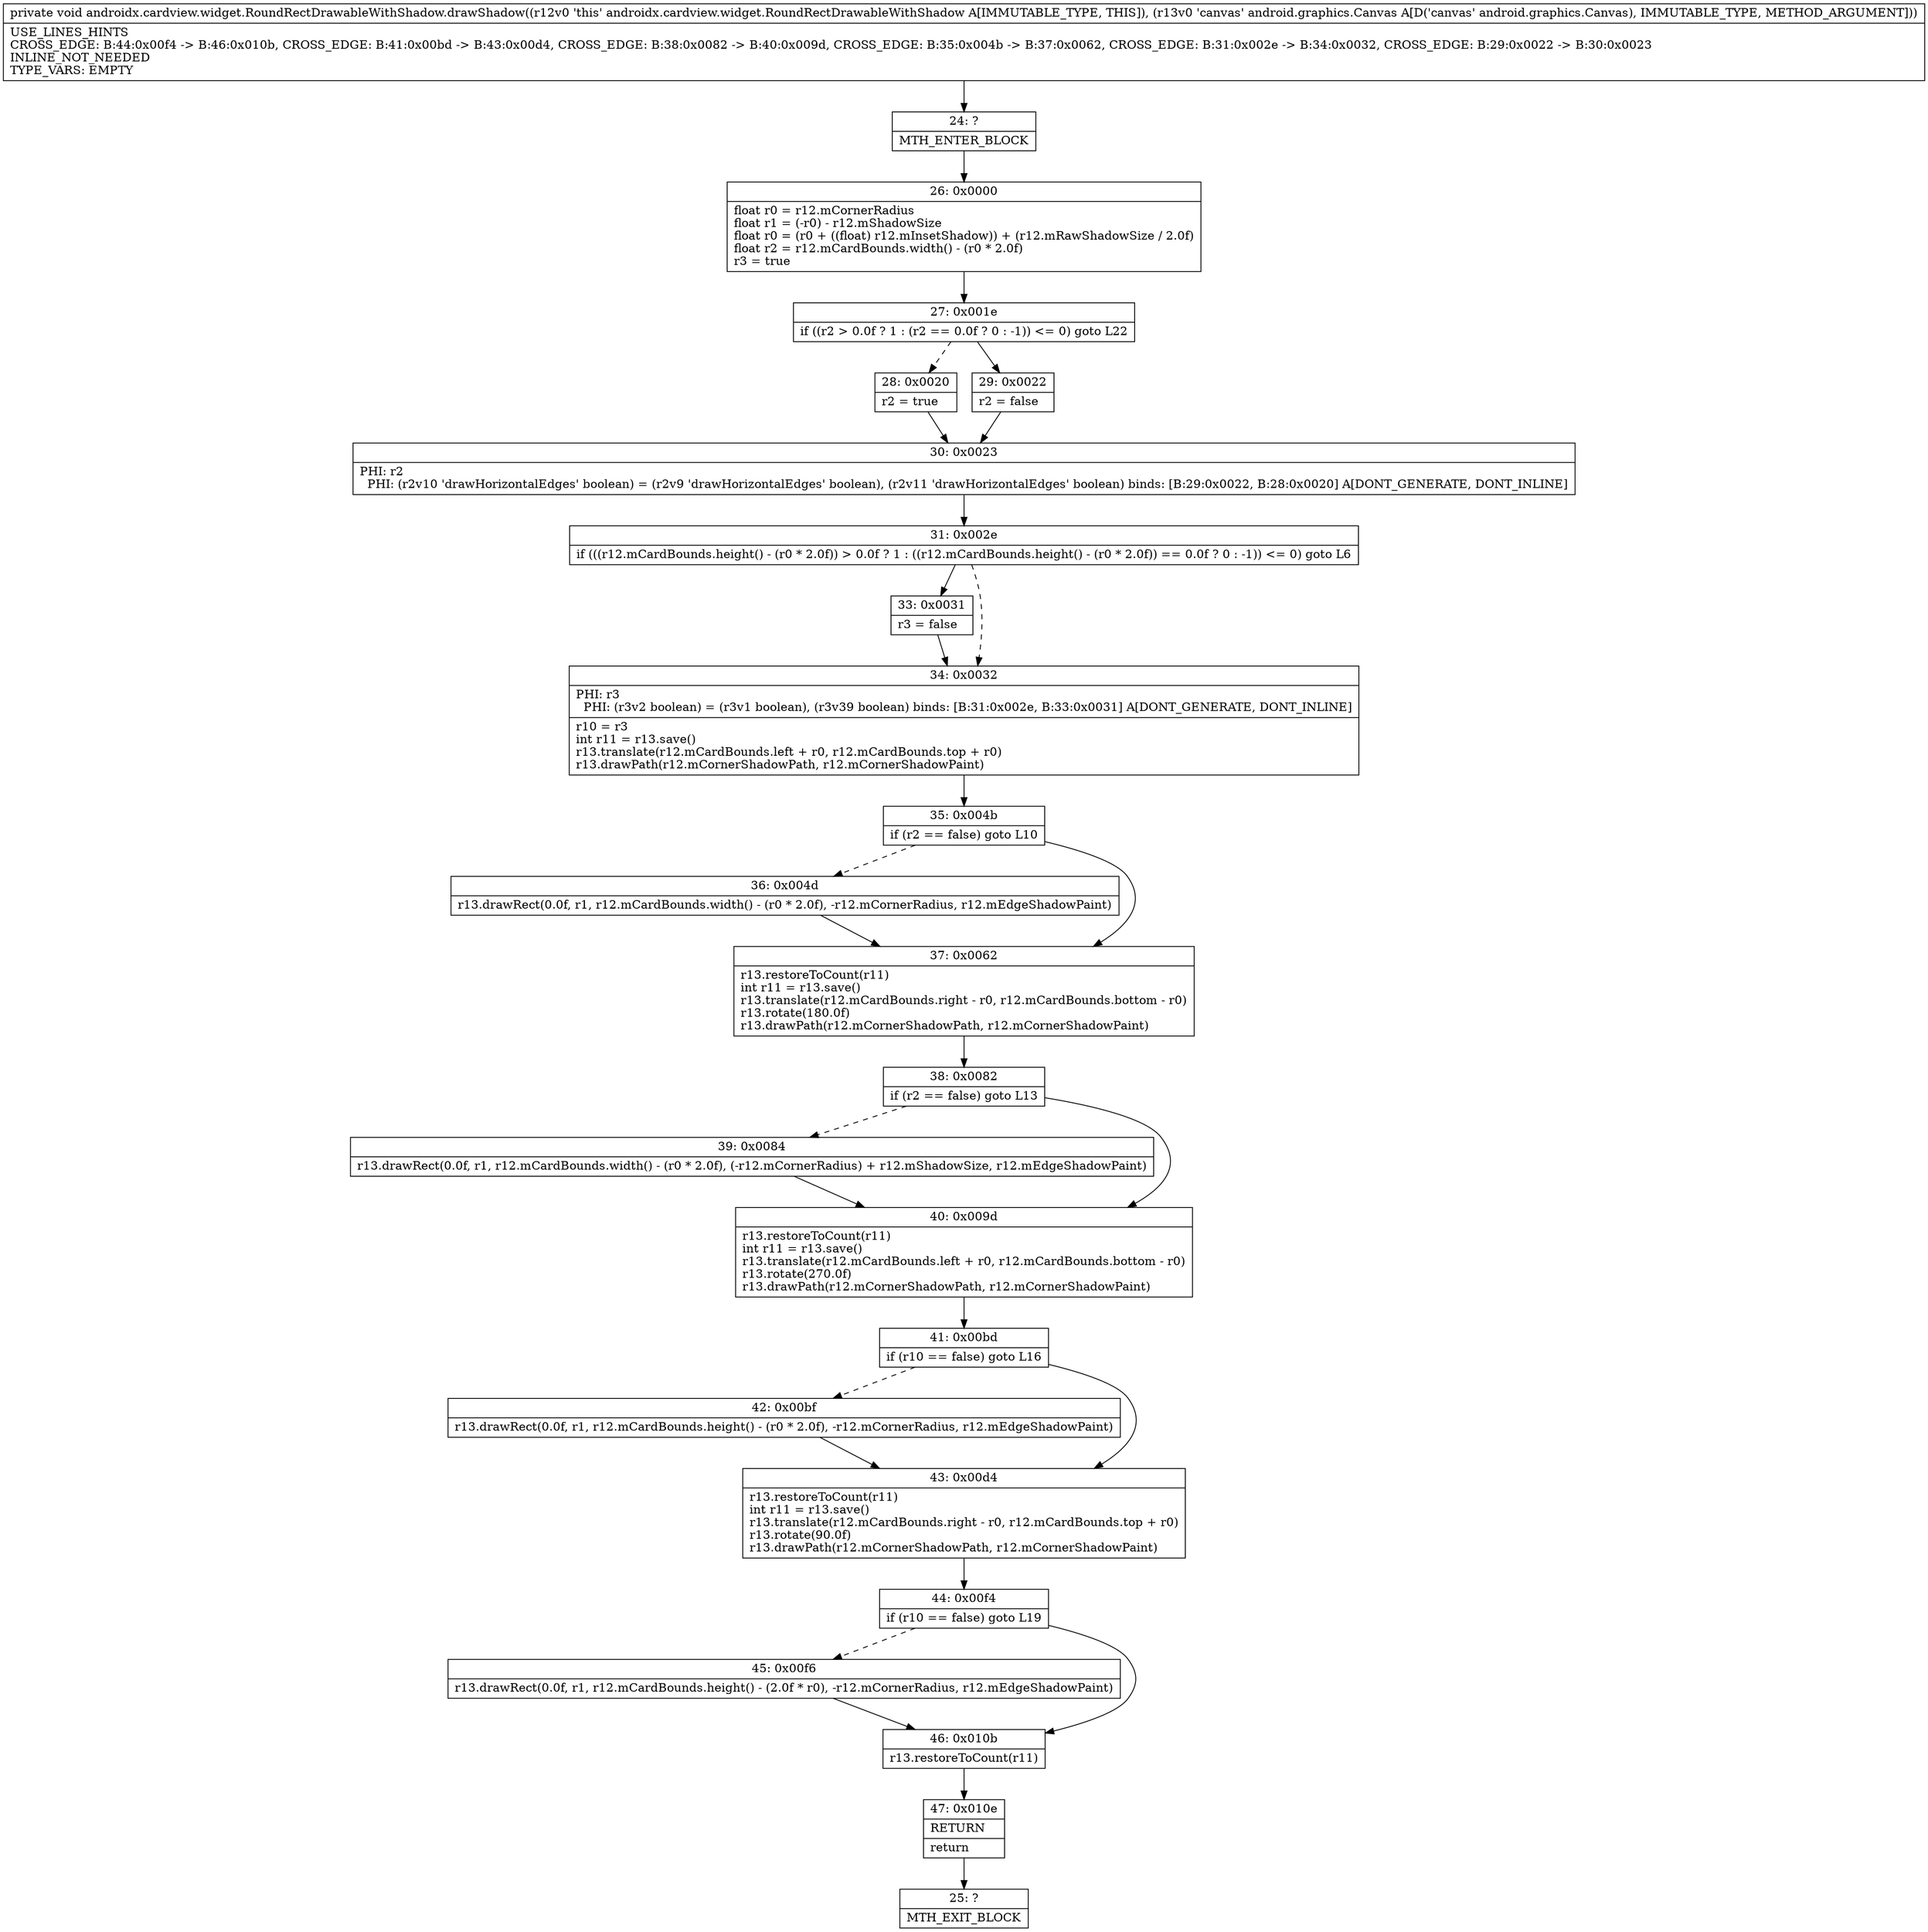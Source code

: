 digraph "CFG forandroidx.cardview.widget.RoundRectDrawableWithShadow.drawShadow(Landroid\/graphics\/Canvas;)V" {
Node_24 [shape=record,label="{24\:\ ?|MTH_ENTER_BLOCK\l}"];
Node_26 [shape=record,label="{26\:\ 0x0000|float r0 = r12.mCornerRadius\lfloat r1 = (\-r0) \- r12.mShadowSize\lfloat r0 = (r0 + ((float) r12.mInsetShadow)) + (r12.mRawShadowSize \/ 2.0f)\lfloat r2 = r12.mCardBounds.width() \- (r0 * 2.0f)\lr3 = true\l}"];
Node_27 [shape=record,label="{27\:\ 0x001e|if ((r2 \> 0.0f ? 1 : (r2 == 0.0f ? 0 : \-1)) \<= 0) goto L22\l}"];
Node_28 [shape=record,label="{28\:\ 0x0020|r2 = true\l}"];
Node_30 [shape=record,label="{30\:\ 0x0023|PHI: r2 \l  PHI: (r2v10 'drawHorizontalEdges' boolean) = (r2v9 'drawHorizontalEdges' boolean), (r2v11 'drawHorizontalEdges' boolean) binds: [B:29:0x0022, B:28:0x0020] A[DONT_GENERATE, DONT_INLINE]\l}"];
Node_31 [shape=record,label="{31\:\ 0x002e|if (((r12.mCardBounds.height() \- (r0 * 2.0f)) \> 0.0f ? 1 : ((r12.mCardBounds.height() \- (r0 * 2.0f)) == 0.0f ? 0 : \-1)) \<= 0) goto L6\l}"];
Node_33 [shape=record,label="{33\:\ 0x0031|r3 = false\l}"];
Node_34 [shape=record,label="{34\:\ 0x0032|PHI: r3 \l  PHI: (r3v2 boolean) = (r3v1 boolean), (r3v39 boolean) binds: [B:31:0x002e, B:33:0x0031] A[DONT_GENERATE, DONT_INLINE]\l|r10 = r3\lint r11 = r13.save()\lr13.translate(r12.mCardBounds.left + r0, r12.mCardBounds.top + r0)\lr13.drawPath(r12.mCornerShadowPath, r12.mCornerShadowPaint)\l}"];
Node_35 [shape=record,label="{35\:\ 0x004b|if (r2 == false) goto L10\l}"];
Node_36 [shape=record,label="{36\:\ 0x004d|r13.drawRect(0.0f, r1, r12.mCardBounds.width() \- (r0 * 2.0f), \-r12.mCornerRadius, r12.mEdgeShadowPaint)\l}"];
Node_37 [shape=record,label="{37\:\ 0x0062|r13.restoreToCount(r11)\lint r11 = r13.save()\lr13.translate(r12.mCardBounds.right \- r0, r12.mCardBounds.bottom \- r0)\lr13.rotate(180.0f)\lr13.drawPath(r12.mCornerShadowPath, r12.mCornerShadowPaint)\l}"];
Node_38 [shape=record,label="{38\:\ 0x0082|if (r2 == false) goto L13\l}"];
Node_39 [shape=record,label="{39\:\ 0x0084|r13.drawRect(0.0f, r1, r12.mCardBounds.width() \- (r0 * 2.0f), (\-r12.mCornerRadius) + r12.mShadowSize, r12.mEdgeShadowPaint)\l}"];
Node_40 [shape=record,label="{40\:\ 0x009d|r13.restoreToCount(r11)\lint r11 = r13.save()\lr13.translate(r12.mCardBounds.left + r0, r12.mCardBounds.bottom \- r0)\lr13.rotate(270.0f)\lr13.drawPath(r12.mCornerShadowPath, r12.mCornerShadowPaint)\l}"];
Node_41 [shape=record,label="{41\:\ 0x00bd|if (r10 == false) goto L16\l}"];
Node_42 [shape=record,label="{42\:\ 0x00bf|r13.drawRect(0.0f, r1, r12.mCardBounds.height() \- (r0 * 2.0f), \-r12.mCornerRadius, r12.mEdgeShadowPaint)\l}"];
Node_43 [shape=record,label="{43\:\ 0x00d4|r13.restoreToCount(r11)\lint r11 = r13.save()\lr13.translate(r12.mCardBounds.right \- r0, r12.mCardBounds.top + r0)\lr13.rotate(90.0f)\lr13.drawPath(r12.mCornerShadowPath, r12.mCornerShadowPaint)\l}"];
Node_44 [shape=record,label="{44\:\ 0x00f4|if (r10 == false) goto L19\l}"];
Node_45 [shape=record,label="{45\:\ 0x00f6|r13.drawRect(0.0f, r1, r12.mCardBounds.height() \- (2.0f * r0), \-r12.mCornerRadius, r12.mEdgeShadowPaint)\l}"];
Node_46 [shape=record,label="{46\:\ 0x010b|r13.restoreToCount(r11)\l}"];
Node_47 [shape=record,label="{47\:\ 0x010e|RETURN\l|return\l}"];
Node_25 [shape=record,label="{25\:\ ?|MTH_EXIT_BLOCK\l}"];
Node_29 [shape=record,label="{29\:\ 0x0022|r2 = false\l}"];
MethodNode[shape=record,label="{private void androidx.cardview.widget.RoundRectDrawableWithShadow.drawShadow((r12v0 'this' androidx.cardview.widget.RoundRectDrawableWithShadow A[IMMUTABLE_TYPE, THIS]), (r13v0 'canvas' android.graphics.Canvas A[D('canvas' android.graphics.Canvas), IMMUTABLE_TYPE, METHOD_ARGUMENT]))  | USE_LINES_HINTS\lCROSS_EDGE: B:44:0x00f4 \-\> B:46:0x010b, CROSS_EDGE: B:41:0x00bd \-\> B:43:0x00d4, CROSS_EDGE: B:38:0x0082 \-\> B:40:0x009d, CROSS_EDGE: B:35:0x004b \-\> B:37:0x0062, CROSS_EDGE: B:31:0x002e \-\> B:34:0x0032, CROSS_EDGE: B:29:0x0022 \-\> B:30:0x0023\lINLINE_NOT_NEEDED\lTYPE_VARS: EMPTY\l}"];
MethodNode -> Node_24;Node_24 -> Node_26;
Node_26 -> Node_27;
Node_27 -> Node_28[style=dashed];
Node_27 -> Node_29;
Node_28 -> Node_30;
Node_30 -> Node_31;
Node_31 -> Node_33;
Node_31 -> Node_34[style=dashed];
Node_33 -> Node_34;
Node_34 -> Node_35;
Node_35 -> Node_36[style=dashed];
Node_35 -> Node_37;
Node_36 -> Node_37;
Node_37 -> Node_38;
Node_38 -> Node_39[style=dashed];
Node_38 -> Node_40;
Node_39 -> Node_40;
Node_40 -> Node_41;
Node_41 -> Node_42[style=dashed];
Node_41 -> Node_43;
Node_42 -> Node_43;
Node_43 -> Node_44;
Node_44 -> Node_45[style=dashed];
Node_44 -> Node_46;
Node_45 -> Node_46;
Node_46 -> Node_47;
Node_47 -> Node_25;
Node_29 -> Node_30;
}


